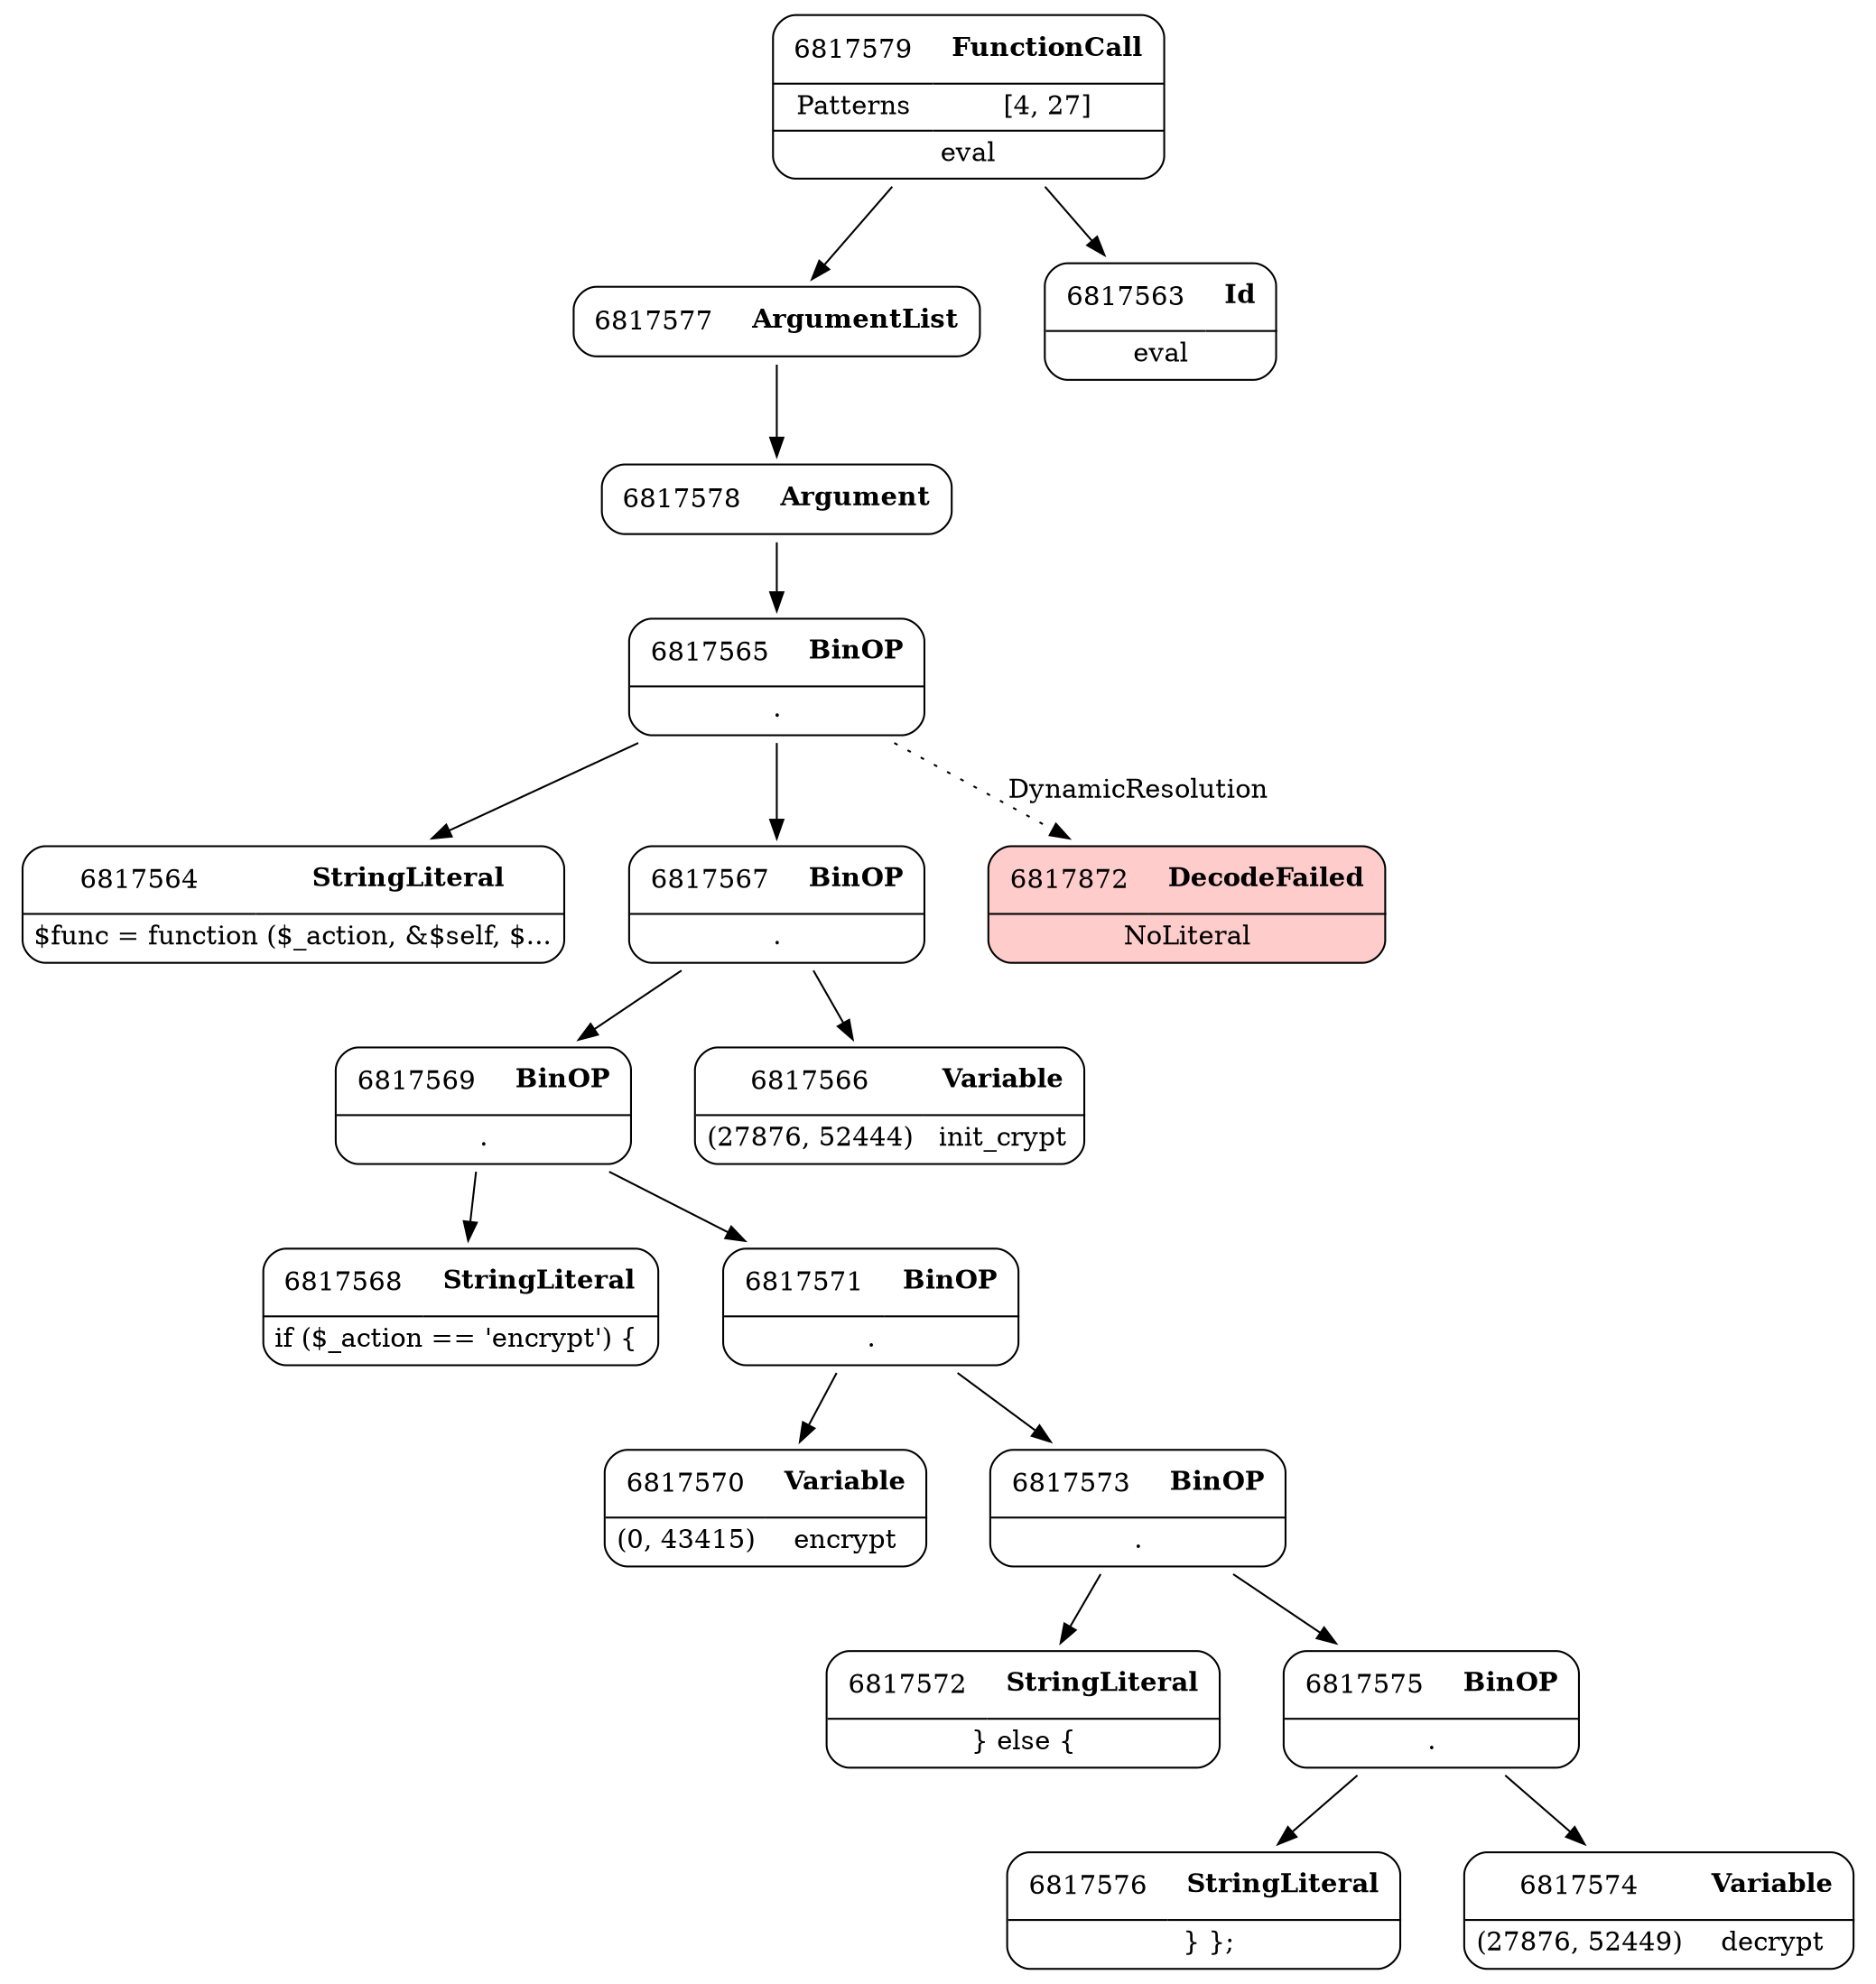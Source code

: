 digraph ast {
node [shape=none];
6817576 [label=<<TABLE border='1' cellspacing='0' cellpadding='10' style='rounded' ><TR><TD border='0'>6817576</TD><TD border='0'><B>StringLiteral</B></TD></TR><HR/><TR><TD border='0' cellpadding='5' colspan='2'> } };</TD></TR></TABLE>>];
6817577 [label=<<TABLE border='1' cellspacing='0' cellpadding='10' style='rounded' ><TR><TD border='0'>6817577</TD><TD border='0'><B>ArgumentList</B></TD></TR></TABLE>>];
6817577 -> 6817578 [weight=2];
6817578 [label=<<TABLE border='1' cellspacing='0' cellpadding='10' style='rounded' ><TR><TD border='0'>6817578</TD><TD border='0'><B>Argument</B></TD></TR></TABLE>>];
6817578 -> 6817565 [weight=2];
6817579 [label=<<TABLE border='1' cellspacing='0' cellpadding='10' style='rounded' ><TR><TD border='0'>6817579</TD><TD border='0'><B>FunctionCall</B></TD></TR><HR/><TR><TD border='0' cellpadding='5'>Patterns</TD><TD border='0' cellpadding='5'>[4, 27]</TD></TR><HR/><TR><TD border='0' cellpadding='5' colspan='2'>eval</TD></TR></TABLE>>];
6817579 -> 6817563 [weight=2];
6817579 -> 6817577 [weight=2];
6817568 [label=<<TABLE border='1' cellspacing='0' cellpadding='10' style='rounded' ><TR><TD border='0'>6817568</TD><TD border='0'><B>StringLiteral</B></TD></TR><HR/><TR><TD border='0' cellpadding='5' colspan='2'>if ($_action == 'encrypt') { </TD></TR></TABLE>>];
6817569 [label=<<TABLE border='1' cellspacing='0' cellpadding='10' style='rounded' ><TR><TD border='0'>6817569</TD><TD border='0'><B>BinOP</B></TD></TR><HR/><TR><TD border='0' cellpadding='5' colspan='2'>.</TD></TR></TABLE>>];
6817569 -> 6817568 [weight=2];
6817569 -> 6817571 [weight=2];
6817570 [label=<<TABLE border='1' cellspacing='0' cellpadding='10' style='rounded' ><TR><TD border='0'>6817570</TD><TD border='0'><B>Variable</B></TD></TR><HR/><TR><TD border='0' cellpadding='5'>(0, 43415)</TD><TD border='0' cellpadding='5'>encrypt</TD></TR></TABLE>>];
6817571 [label=<<TABLE border='1' cellspacing='0' cellpadding='10' style='rounded' ><TR><TD border='0'>6817571</TD><TD border='0'><B>BinOP</B></TD></TR><HR/><TR><TD border='0' cellpadding='5' colspan='2'>.</TD></TR></TABLE>>];
6817571 -> 6817570 [weight=2];
6817571 -> 6817573 [weight=2];
6817572 [label=<<TABLE border='1' cellspacing='0' cellpadding='10' style='rounded' ><TR><TD border='0'>6817572</TD><TD border='0'><B>StringLiteral</B></TD></TR><HR/><TR><TD border='0' cellpadding='5' colspan='2'> } else { </TD></TR></TABLE>>];
6817573 [label=<<TABLE border='1' cellspacing='0' cellpadding='10' style='rounded' ><TR><TD border='0'>6817573</TD><TD border='0'><B>BinOP</B></TD></TR><HR/><TR><TD border='0' cellpadding='5' colspan='2'>.</TD></TR></TABLE>>];
6817573 -> 6817572 [weight=2];
6817573 -> 6817575 [weight=2];
6817574 [label=<<TABLE border='1' cellspacing='0' cellpadding='10' style='rounded' ><TR><TD border='0'>6817574</TD><TD border='0'><B>Variable</B></TD></TR><HR/><TR><TD border='0' cellpadding='5'>(27876, 52449)</TD><TD border='0' cellpadding='5'>decrypt</TD></TR></TABLE>>];
6817575 [label=<<TABLE border='1' cellspacing='0' cellpadding='10' style='rounded' ><TR><TD border='0'>6817575</TD><TD border='0'><B>BinOP</B></TD></TR><HR/><TR><TD border='0' cellpadding='5' colspan='2'>.</TD></TR></TABLE>>];
6817575 -> 6817574 [weight=2];
6817575 -> 6817576 [weight=2];
6817563 [label=<<TABLE border='1' cellspacing='0' cellpadding='10' style='rounded' ><TR><TD border='0'>6817563</TD><TD border='0'><B>Id</B></TD></TR><HR/><TR><TD border='0' cellpadding='5' colspan='2'>eval</TD></TR></TABLE>>];
6817564 [label=<<TABLE border='1' cellspacing='0' cellpadding='10' style='rounded' ><TR><TD border='0'>6817564</TD><TD border='0'><B>StringLiteral</B></TD></TR><HR/><TR><TD border='0' cellpadding='5' colspan='2'>$func = function ($_action, &amp;$self, $...</TD></TR></TABLE>>];
6817565 [label=<<TABLE border='1' cellspacing='0' cellpadding='10' style='rounded' ><TR><TD border='0'>6817565</TD><TD border='0'><B>BinOP</B></TD></TR><HR/><TR><TD border='0' cellpadding='5' colspan='2'>.</TD></TR></TABLE>>];
6817565 -> 6817564 [weight=2];
6817565 -> 6817567 [weight=2];
6817565 -> 6817872 [style=dotted,label=DynamicResolution];
6817566 [label=<<TABLE border='1' cellspacing='0' cellpadding='10' style='rounded' ><TR><TD border='0'>6817566</TD><TD border='0'><B>Variable</B></TD></TR><HR/><TR><TD border='0' cellpadding='5'>(27876, 52444)</TD><TD border='0' cellpadding='5'>init_crypt</TD></TR></TABLE>>];
6817567 [label=<<TABLE border='1' cellspacing='0' cellpadding='10' style='rounded' ><TR><TD border='0'>6817567</TD><TD border='0'><B>BinOP</B></TD></TR><HR/><TR><TD border='0' cellpadding='5' colspan='2'>.</TD></TR></TABLE>>];
6817567 -> 6817566 [weight=2];
6817567 -> 6817569 [weight=2];
6817872 [label=<<TABLE border='1' cellspacing='0' cellpadding='10' style='rounded' bgcolor='#FFCCCC' ><TR><TD border='0'>6817872</TD><TD border='0'><B>DecodeFailed</B></TD></TR><HR/><TR><TD border='0' cellpadding='5' colspan='2'>NoLiteral</TD></TR></TABLE>>];
}
